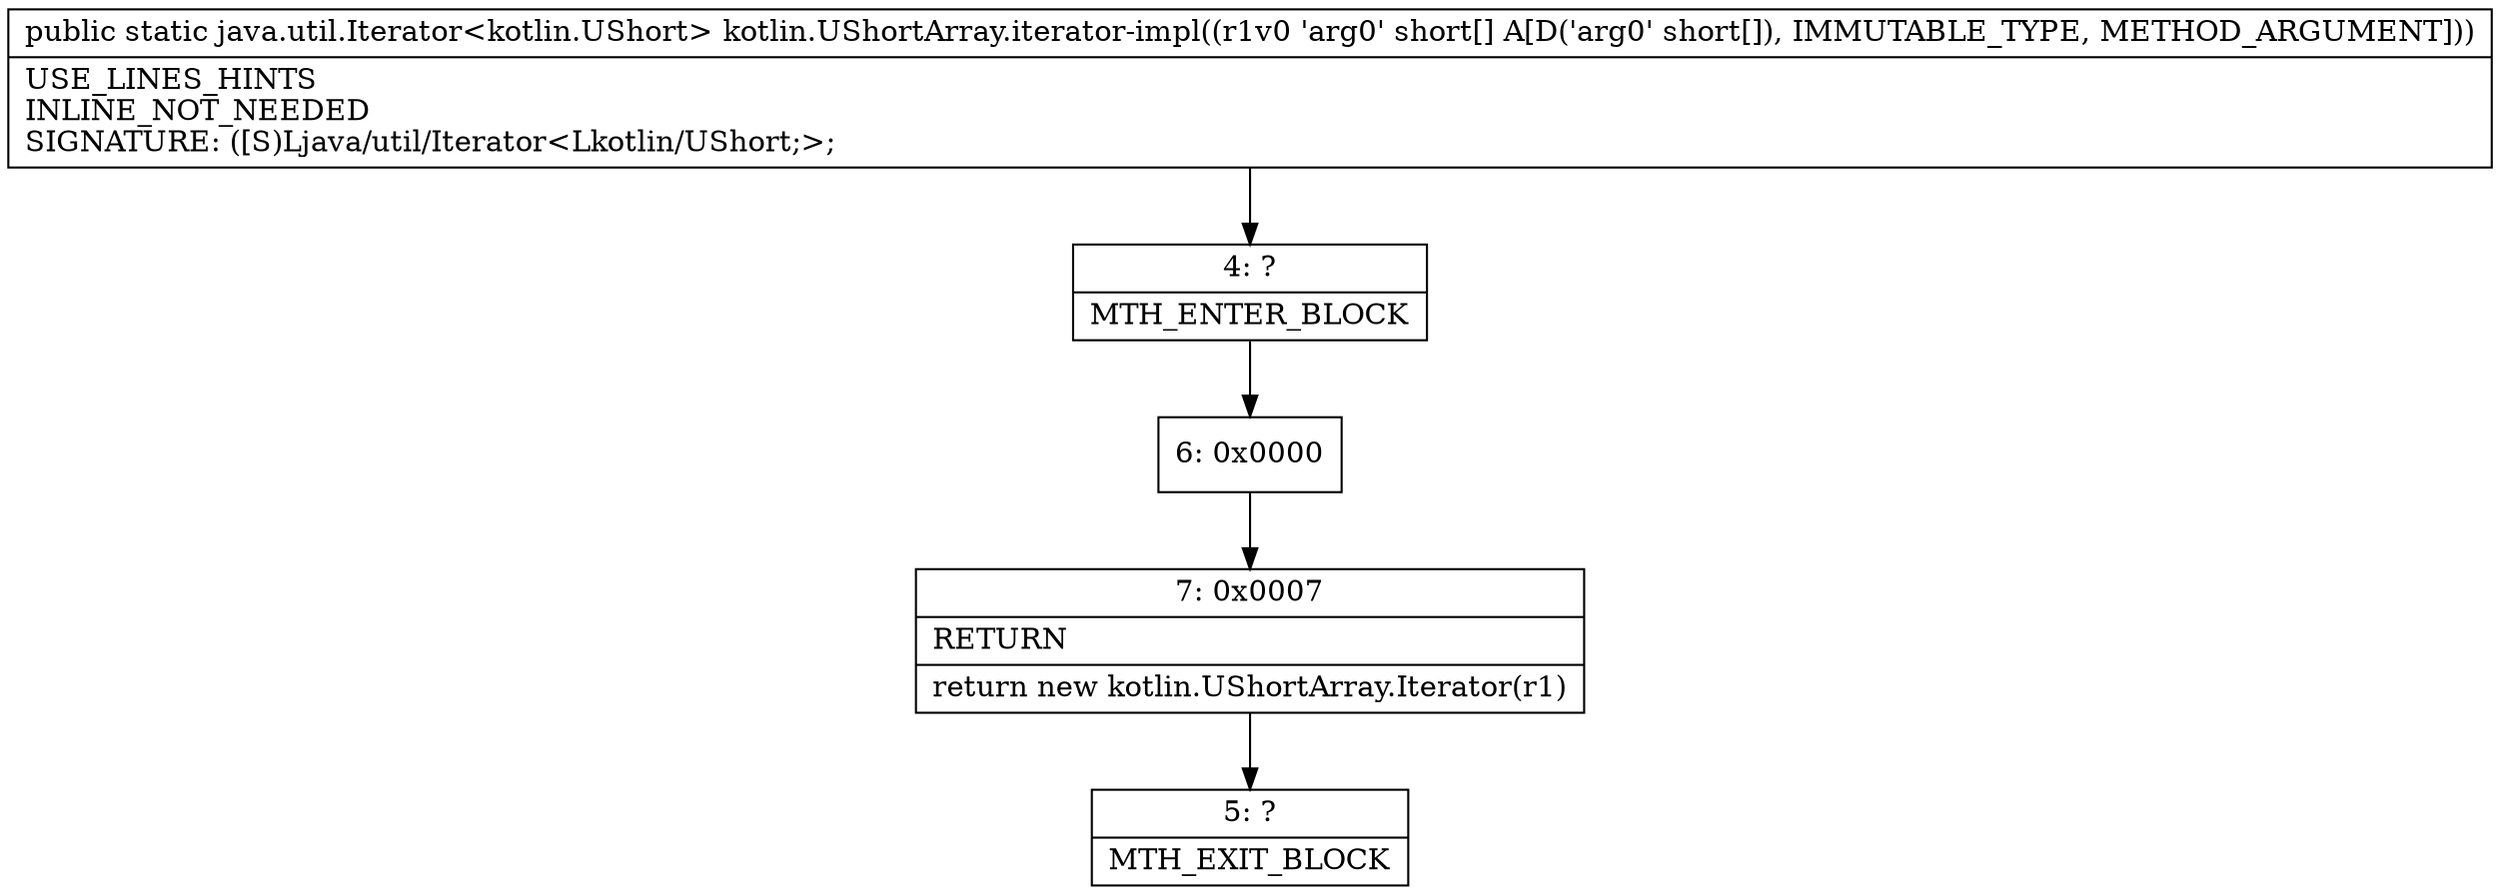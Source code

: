 digraph "CFG forkotlin.UShortArray.iterator\-impl([S)Ljava\/util\/Iterator;" {
Node_4 [shape=record,label="{4\:\ ?|MTH_ENTER_BLOCK\l}"];
Node_6 [shape=record,label="{6\:\ 0x0000}"];
Node_7 [shape=record,label="{7\:\ 0x0007|RETURN\l|return new kotlin.UShortArray.Iterator(r1)\l}"];
Node_5 [shape=record,label="{5\:\ ?|MTH_EXIT_BLOCK\l}"];
MethodNode[shape=record,label="{public static java.util.Iterator\<kotlin.UShort\> kotlin.UShortArray.iterator\-impl((r1v0 'arg0' short[] A[D('arg0' short[]), IMMUTABLE_TYPE, METHOD_ARGUMENT]))  | USE_LINES_HINTS\lINLINE_NOT_NEEDED\lSIGNATURE: ([S)Ljava\/util\/Iterator\<Lkotlin\/UShort;\>;\l}"];
MethodNode -> Node_4;Node_4 -> Node_6;
Node_6 -> Node_7;
Node_7 -> Node_5;
}

